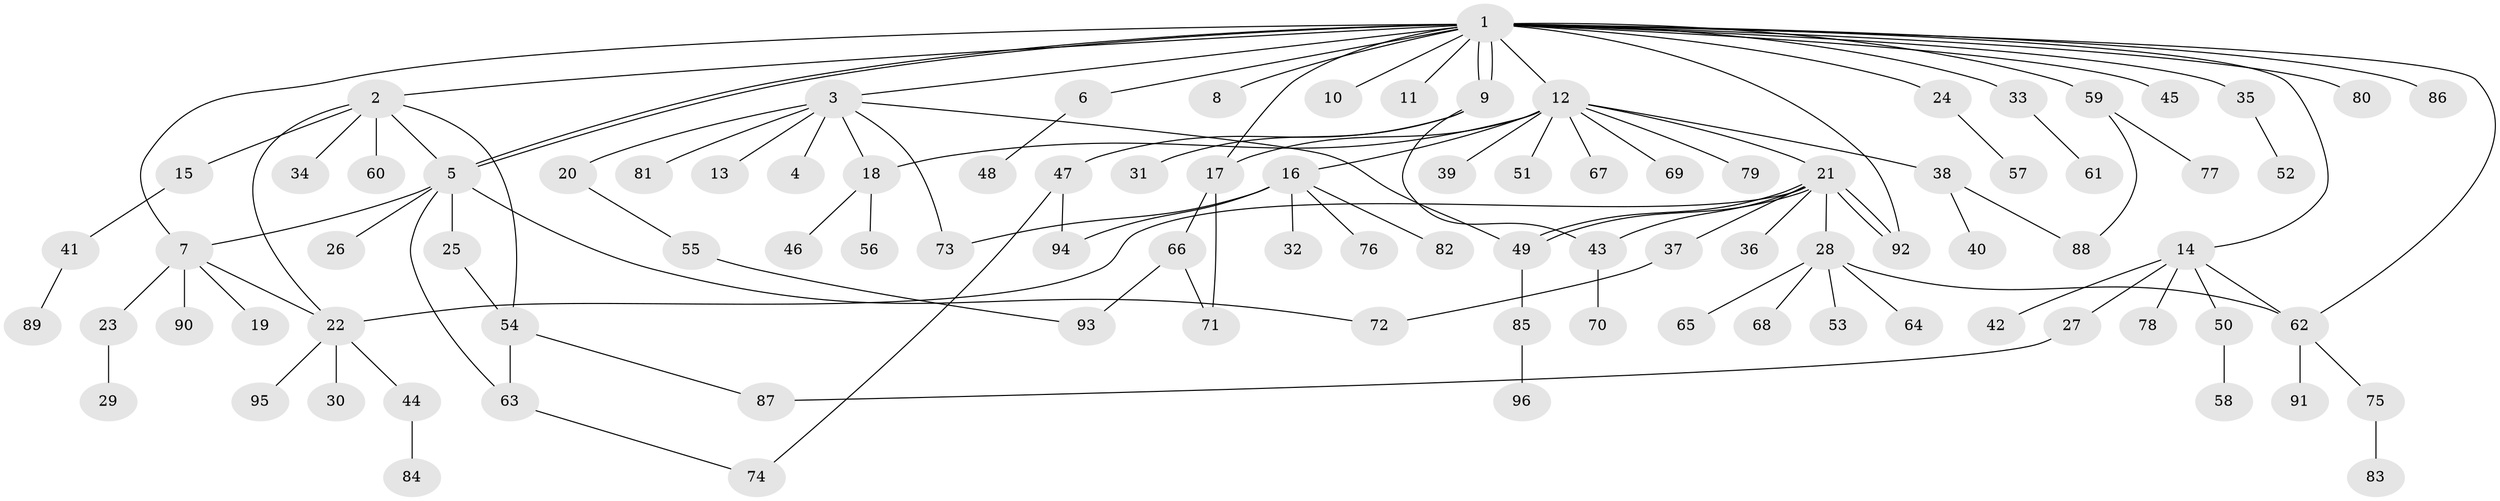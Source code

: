 // Generated by graph-tools (version 1.1) at 2025/35/03/09/25 02:35:29]
// undirected, 96 vertices, 120 edges
graph export_dot {
graph [start="1"]
  node [color=gray90,style=filled];
  1;
  2;
  3;
  4;
  5;
  6;
  7;
  8;
  9;
  10;
  11;
  12;
  13;
  14;
  15;
  16;
  17;
  18;
  19;
  20;
  21;
  22;
  23;
  24;
  25;
  26;
  27;
  28;
  29;
  30;
  31;
  32;
  33;
  34;
  35;
  36;
  37;
  38;
  39;
  40;
  41;
  42;
  43;
  44;
  45;
  46;
  47;
  48;
  49;
  50;
  51;
  52;
  53;
  54;
  55;
  56;
  57;
  58;
  59;
  60;
  61;
  62;
  63;
  64;
  65;
  66;
  67;
  68;
  69;
  70;
  71;
  72;
  73;
  74;
  75;
  76;
  77;
  78;
  79;
  80;
  81;
  82;
  83;
  84;
  85;
  86;
  87;
  88;
  89;
  90;
  91;
  92;
  93;
  94;
  95;
  96;
  1 -- 2;
  1 -- 3;
  1 -- 5;
  1 -- 5;
  1 -- 6;
  1 -- 7;
  1 -- 8;
  1 -- 9;
  1 -- 9;
  1 -- 10;
  1 -- 11;
  1 -- 12;
  1 -- 14;
  1 -- 17;
  1 -- 24;
  1 -- 33;
  1 -- 35;
  1 -- 45;
  1 -- 59;
  1 -- 62;
  1 -- 80;
  1 -- 86;
  1 -- 92;
  2 -- 5;
  2 -- 15;
  2 -- 22;
  2 -- 34;
  2 -- 54;
  2 -- 60;
  3 -- 4;
  3 -- 13;
  3 -- 18;
  3 -- 20;
  3 -- 49;
  3 -- 73;
  3 -- 81;
  5 -- 7;
  5 -- 25;
  5 -- 26;
  5 -- 63;
  5 -- 72;
  6 -- 48;
  7 -- 19;
  7 -- 22;
  7 -- 23;
  7 -- 90;
  9 -- 31;
  9 -- 43;
  9 -- 47;
  12 -- 16;
  12 -- 17;
  12 -- 18;
  12 -- 21;
  12 -- 38;
  12 -- 39;
  12 -- 51;
  12 -- 67;
  12 -- 69;
  12 -- 79;
  14 -- 27;
  14 -- 42;
  14 -- 50;
  14 -- 62;
  14 -- 78;
  15 -- 41;
  16 -- 32;
  16 -- 73;
  16 -- 76;
  16 -- 82;
  16 -- 94;
  17 -- 66;
  17 -- 71;
  18 -- 46;
  18 -- 56;
  20 -- 55;
  21 -- 22;
  21 -- 28;
  21 -- 36;
  21 -- 37;
  21 -- 43;
  21 -- 49;
  21 -- 49;
  21 -- 92;
  21 -- 92;
  22 -- 30;
  22 -- 44;
  22 -- 95;
  23 -- 29;
  24 -- 57;
  25 -- 54;
  27 -- 87;
  28 -- 53;
  28 -- 62;
  28 -- 64;
  28 -- 65;
  28 -- 68;
  33 -- 61;
  35 -- 52;
  37 -- 72;
  38 -- 40;
  38 -- 88;
  41 -- 89;
  43 -- 70;
  44 -- 84;
  47 -- 74;
  47 -- 94;
  49 -- 85;
  50 -- 58;
  54 -- 63;
  54 -- 87;
  55 -- 93;
  59 -- 77;
  59 -- 88;
  62 -- 75;
  62 -- 91;
  63 -- 74;
  66 -- 71;
  66 -- 93;
  75 -- 83;
  85 -- 96;
}
